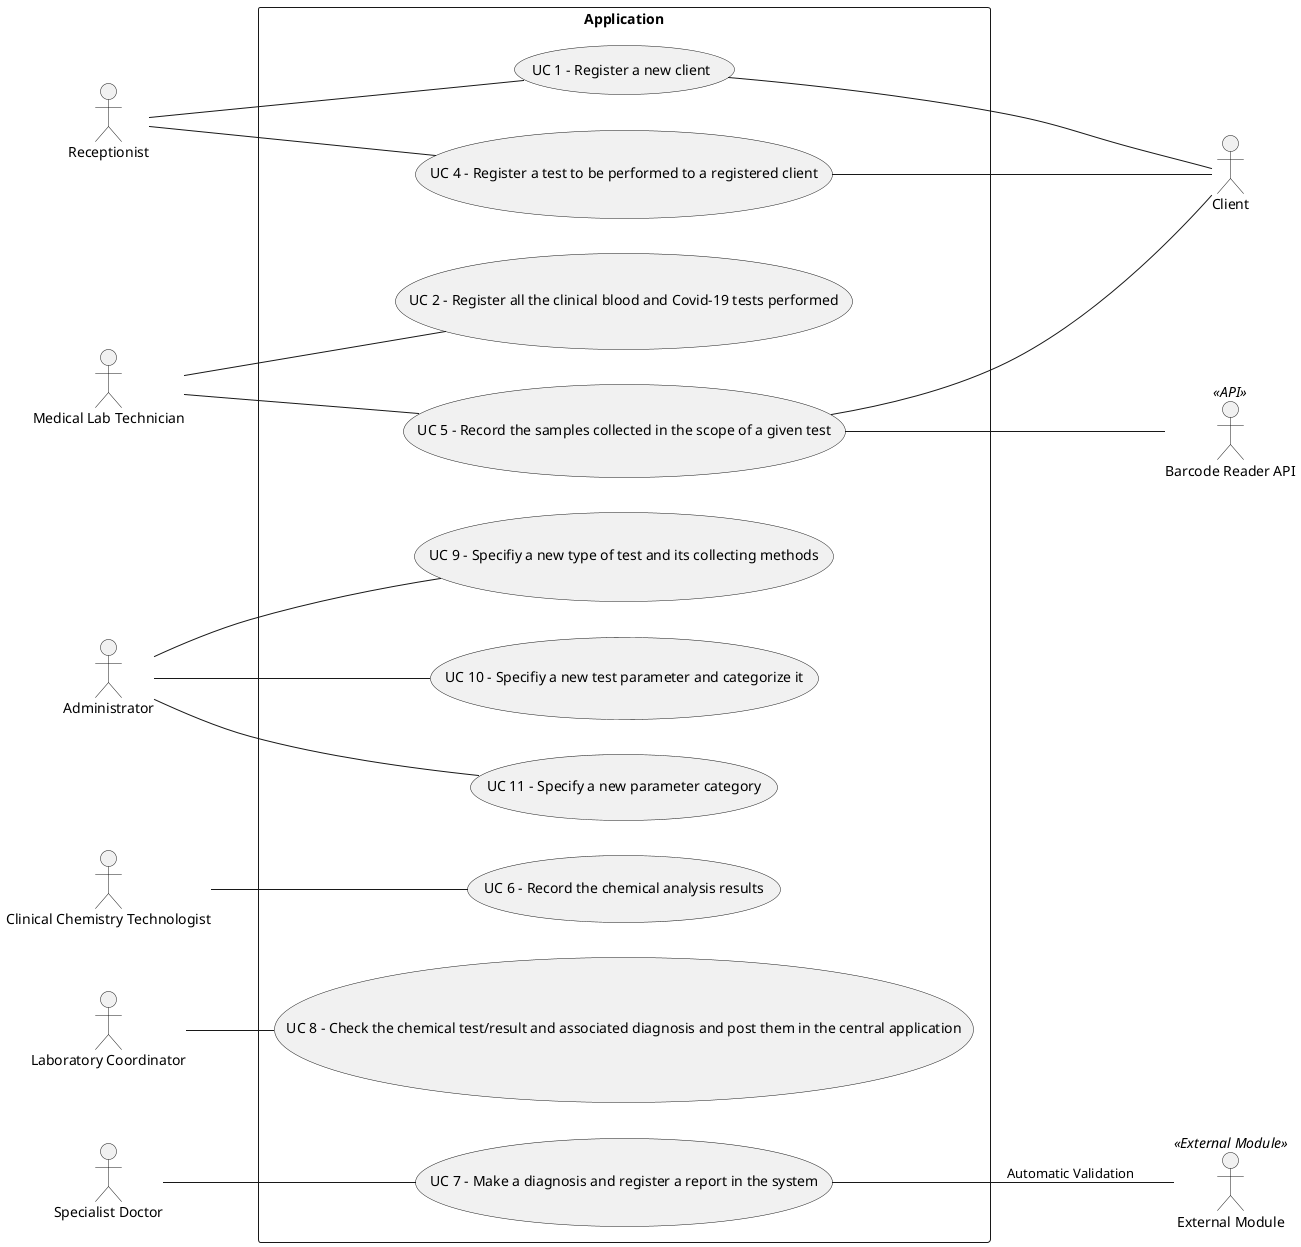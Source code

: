 @startuml

left to right direction
skinparam packageStyle rectangle
actor Receptionist
actor "Medical Lab Technician" as MLT
actor Administrator
actor "Clinical Chemistry Technologist" as CCT
actor "Laboratory Coordinator" as LC
actor "Specialist Doctor" as SD
actor Client
:Barcode Reader API: as API << API >>
:External Module: as EM << External Module >>


rectangle Application {
Receptionist -- (UC 1 - Register a new client)
MLT -- (UC 2 - Register all the clinical blood and Covid-19 tests performed)
Receptionist -- (UC 4 - Register a test to be performed to a registered client)
MLT -- (UC 5 - Record the samples collected in the scope of a given test)
CCT -- (UC 6 - Record the chemical analysis results)
SD -- (UC 7 - Make a diagnosis and register a report in the system)
LC -- (UC 8 - Check the chemical test/result and associated diagnosis and post them in the central application)
Administrator -- (UC 9 - Specifiy a new type of test and its collecting methods)
Administrator -- (UC 10 - Specifiy a new test parameter and categorize it)
Administrator -- (UC 11 - Specify a new parameter category)

(UC 1 - Register a new client) -- Client
(UC 4 - Register a test to be performed to a registered client) -- Client
(UC 5 - Record the samples collected in the scope of a given test) -- Client
(UC 5 - Record the samples collected in the scope of a given test) -- API
(UC 7 - Make a diagnosis and register a report in the system) -- EM : Automatic Validation
}


@enduml